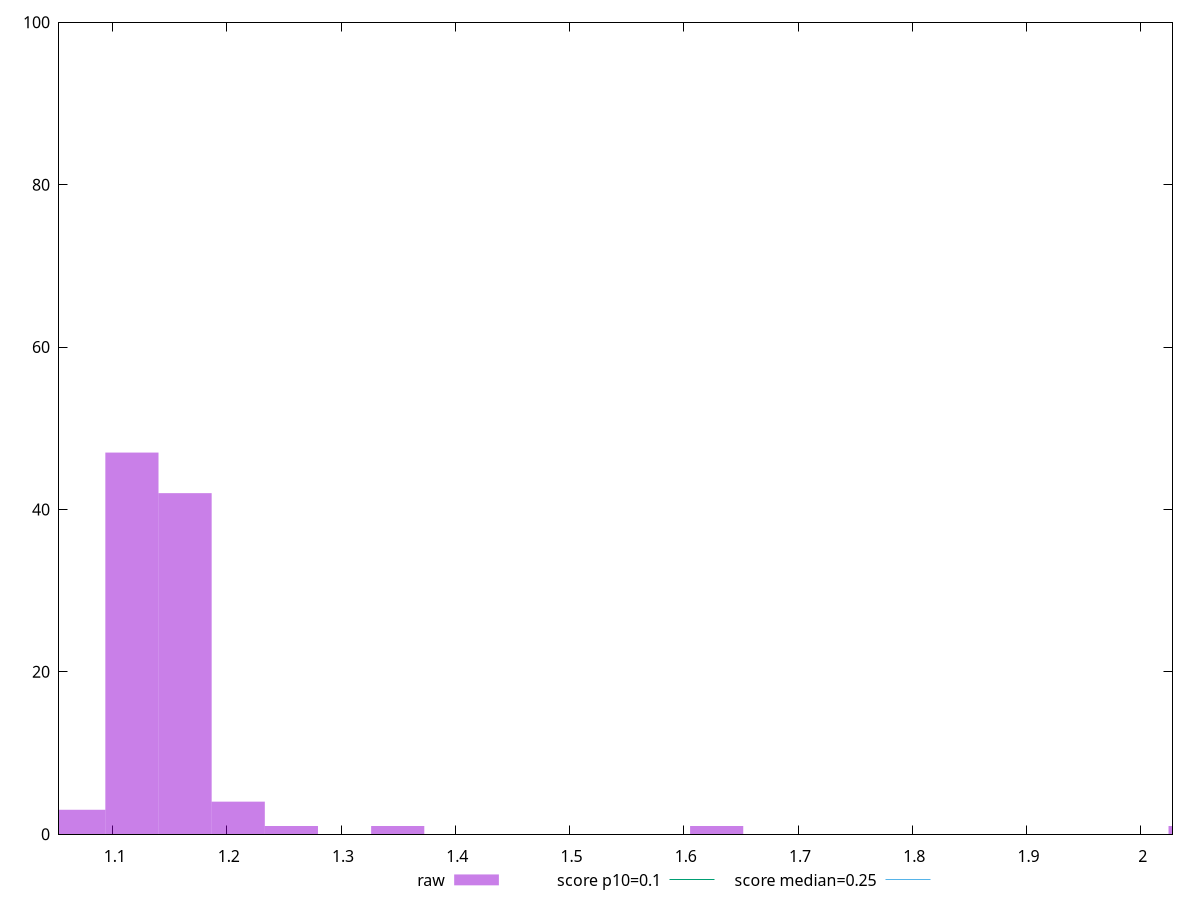 reset

$raw <<EOF
1.1168810077974398 47
1.1634177164556665 42
1.0703442991392131 3
1.2099544251138932 4
2.047615180961973 1
1.2564911337721196 1
1.628784803037933 1
1.349564551088573 1
EOF

set key outside below
set boxwidth 0.04653670865822666
set xrange [1.0530457899305556:2.0278319227430557]
set yrange [0:100]
set trange [0:100]
set style fill transparent solid 0.5 noborder

set parametric
set terminal svg size 640, 490 enhanced background rgb 'white'
set output "report_00009_2021-02-08T22-37-41.559Z/cumulative-layout-shift/samples/pages+cached+noadtech/raw/histogram.svg"

plot $raw title "raw" with boxes, \
     0.1,t title "score p10=0.1", \
     0.25,t title "score median=0.25"

reset
